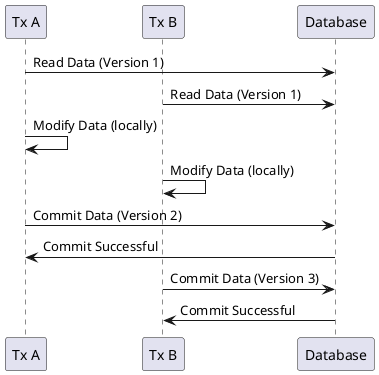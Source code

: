 @startuml

participant "Tx A" as A
participant "Tx B" as B
participant "Database" as DB

A -> DB: Read Data (Version 1)
B -> DB: Read Data (Version 1)
A -> A: Modify Data (locally)
B -> B: Modify Data (locally)
A -> DB: Commit Data (Version 2)
DB -> A: Commit Successful
B -> DB: Commit Data (Version 3)
DB -> B: Commit Successful

@enduml
